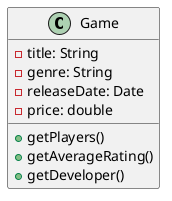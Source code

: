 @startuml
class Game {
  - title: String
  - genre: String
  - releaseDate: Date
  - price: double
  + getPlayers()
  + getAverageRating()
  + getDeveloper()
}
@enduml